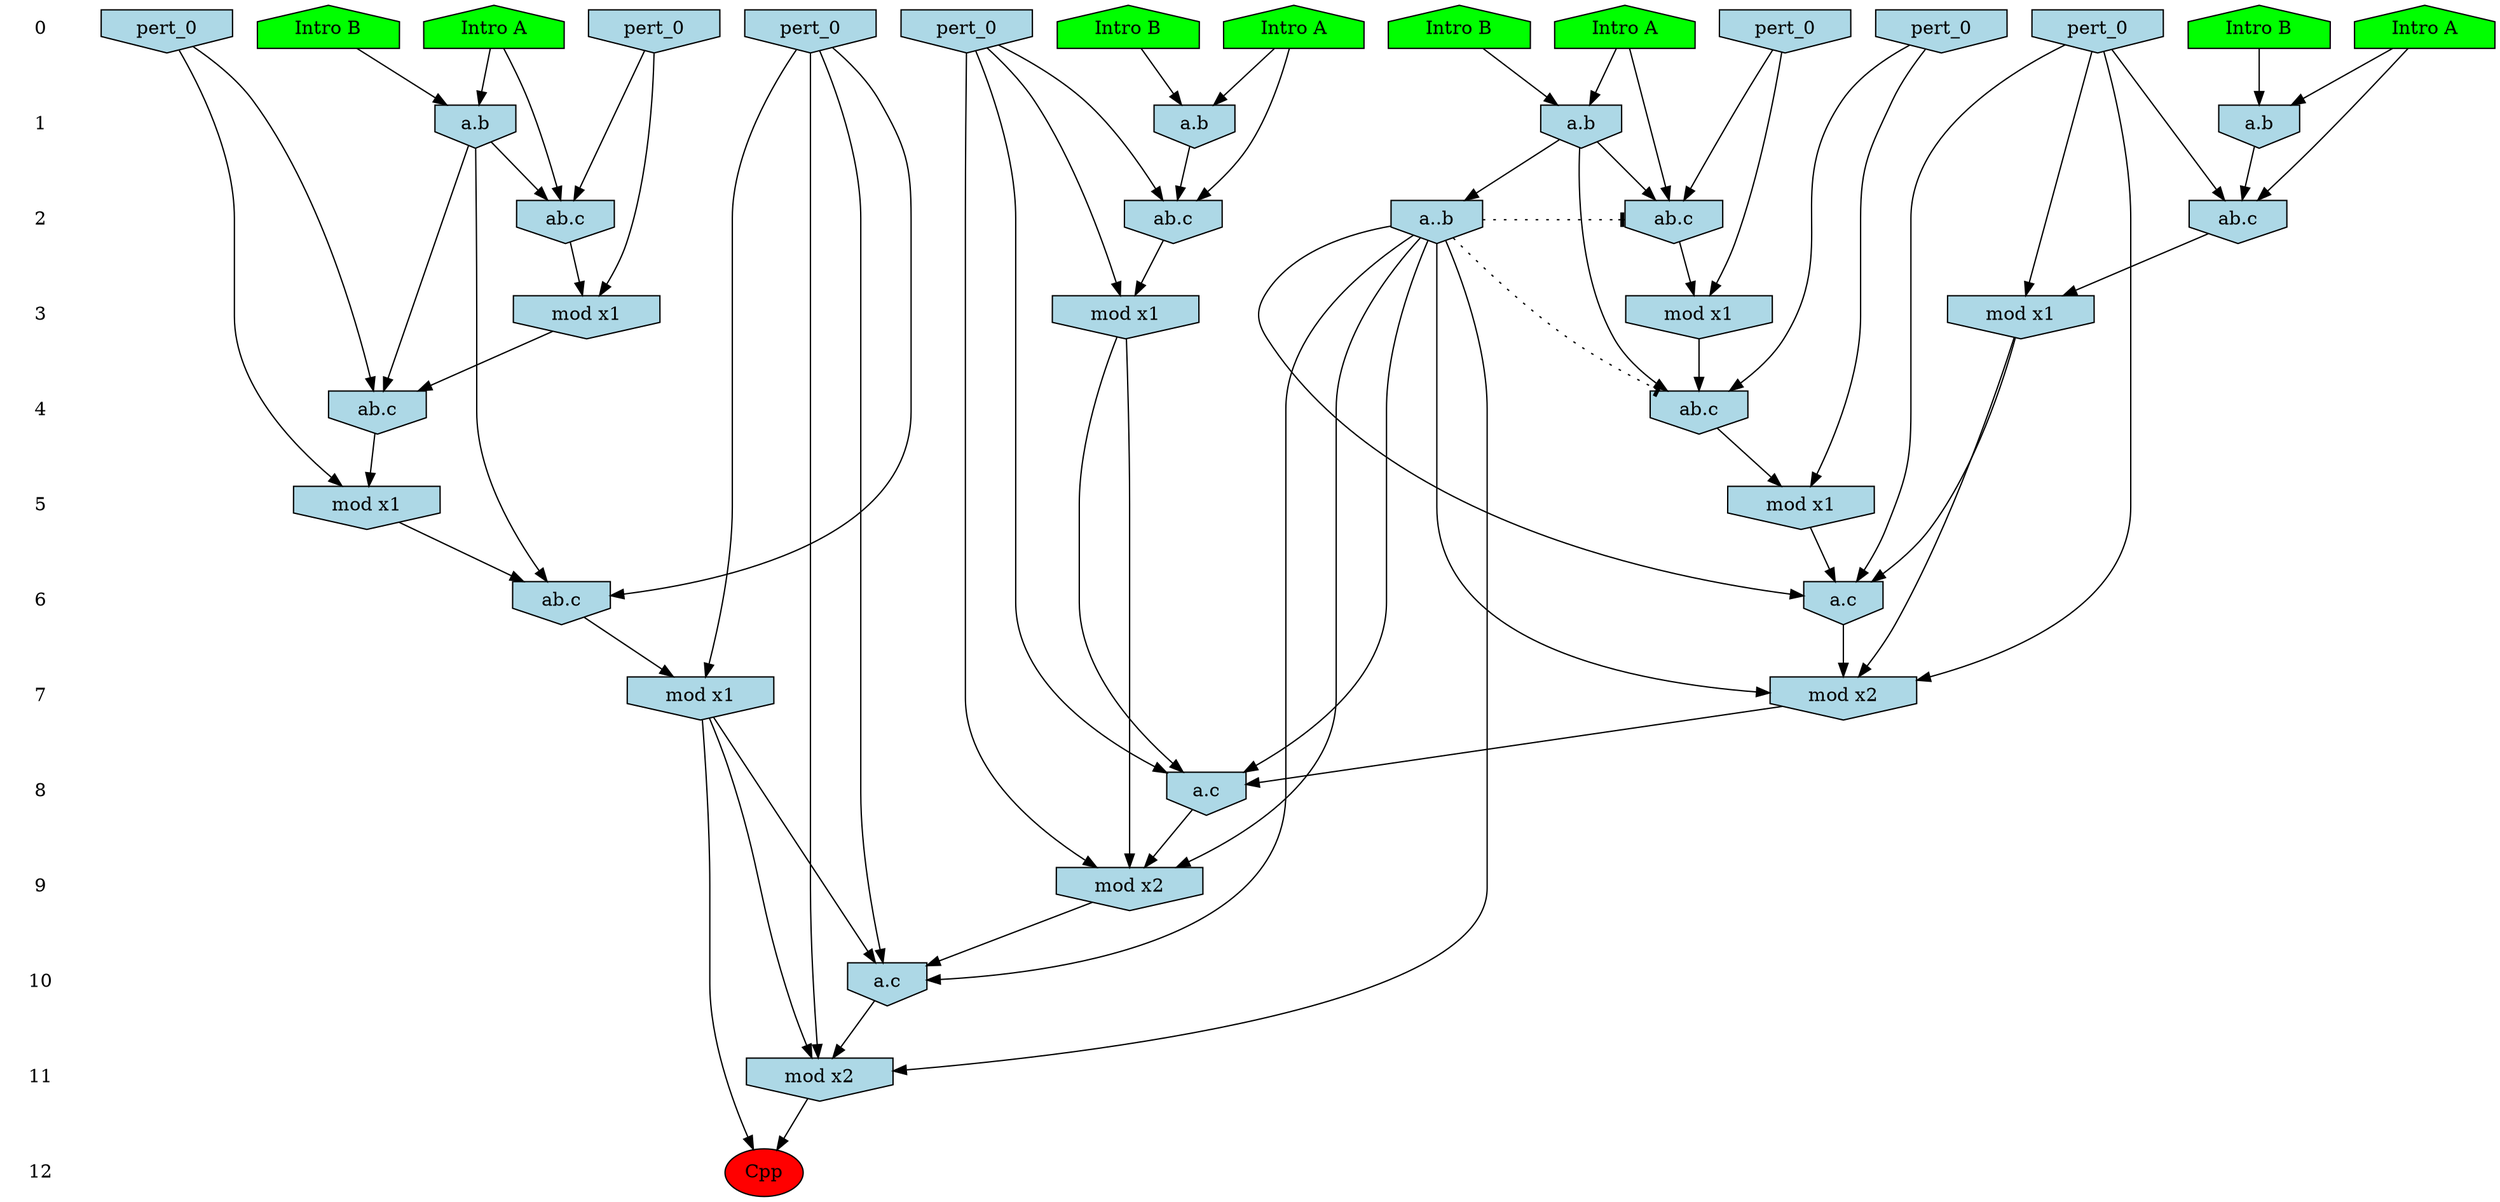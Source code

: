 /* Compression of 1 causal flows obtained in average at 1.004193E+01 t.u */
/* Compressed causal flows were: [8] */
digraph G{
 ranksep=.5 ; 
{ rank = same ; "0" [shape=plaintext] ; node_1 [label ="Intro B", shape=house, style=filled, fillcolor=green] ;
node_2 [label ="Intro B", shape=house, style=filled, fillcolor=green] ;
node_3 [label ="Intro A", shape=house, style=filled, fillcolor=green] ;
node_4 [label ="Intro B", shape=house, style=filled, fillcolor=green] ;
node_5 [label ="Intro A", shape=house, style=filled, fillcolor=green] ;
node_6 [label ="Intro B", shape=house, style=filled, fillcolor=green] ;
node_7 [label ="Intro A", shape=house, style=filled, fillcolor=green] ;
node_8 [label ="Intro A", shape=house, style=filled, fillcolor=green] ;
node_12 [label="pert_0", shape=invhouse, style=filled, fillcolor = lightblue] ;
node_13 [label="pert_0", shape=invhouse, style=filled, fillcolor = lightblue] ;
node_14 [label="pert_0", shape=invhouse, style=filled, fillcolor = lightblue] ;
node_15 [label="pert_0", shape=invhouse, style=filled, fillcolor = lightblue] ;
node_16 [label="pert_0", shape=invhouse, style=filled, fillcolor = lightblue] ;
node_17 [label="pert_0", shape=invhouse, style=filled, fillcolor = lightblue] ;
node_18 [label="pert_0", shape=invhouse, style=filled, fillcolor = lightblue] ;
}
{ rank = same ; "1" [shape=plaintext] ; node_9 [label="a.b", shape=invhouse, style=filled, fillcolor = lightblue] ;
node_10 [label="a.b", shape=invhouse, style=filled, fillcolor = lightblue] ;
node_11 [label="a.b", shape=invhouse, style=filled, fillcolor = lightblue] ;
node_21 [label="a.b", shape=invhouse, style=filled, fillcolor = lightblue] ;
}
{ rank = same ; "2" [shape=plaintext] ; node_19 [label="ab.c", shape=invhouse, style=filled, fillcolor = lightblue] ;
node_20 [label="ab.c", shape=invhouse, style=filled, fillcolor = lightblue] ;
node_22 [label="ab.c", shape=invhouse, style=filled, fillcolor = lightblue] ;
node_23 [label="ab.c", shape=invhouse, style=filled, fillcolor = lightblue] ;
node_34 [label="a..b", shape=invhouse, style=filled, fillcolor = lightblue] ;
}
{ rank = same ; "3" [shape=plaintext] ; node_24 [label="mod x1", shape=invhouse, style=filled, fillcolor = lightblue] ;
node_26 [label="mod x1", shape=invhouse, style=filled, fillcolor = lightblue] ;
node_27 [label="mod x1", shape=invhouse, style=filled, fillcolor = lightblue] ;
node_28 [label="mod x1", shape=invhouse, style=filled, fillcolor = lightblue] ;
}
{ rank = same ; "4" [shape=plaintext] ; node_25 [label="ab.c", shape=invhouse, style=filled, fillcolor = lightblue] ;
node_29 [label="ab.c", shape=invhouse, style=filled, fillcolor = lightblue] ;
}
{ rank = same ; "5" [shape=plaintext] ; node_30 [label="mod x1", shape=invhouse, style=filled, fillcolor = lightblue] ;
node_31 [label="mod x1", shape=invhouse, style=filled, fillcolor = lightblue] ;
}
{ rank = same ; "6" [shape=plaintext] ; node_32 [label="ab.c", shape=invhouse, style=filled, fillcolor = lightblue] ;
node_35 [label="a.c", shape=invhouse, style=filled, fillcolor = lightblue] ;
}
{ rank = same ; "7" [shape=plaintext] ; node_33 [label="mod x1", shape=invhouse, style=filled, fillcolor = lightblue] ;
node_36 [label="mod x2", shape=invhouse, style=filled, fillcolor = lightblue] ;
}
{ rank = same ; "8" [shape=plaintext] ; node_37 [label="a.c", shape=invhouse, style=filled, fillcolor = lightblue] ;
}
{ rank = same ; "9" [shape=plaintext] ; node_38 [label="mod x2", shape=invhouse, style=filled, fillcolor = lightblue] ;
}
{ rank = same ; "10" [shape=plaintext] ; node_39 [label="a.c", shape=invhouse, style=filled, fillcolor = lightblue] ;
}
{ rank = same ; "11" [shape=plaintext] ; node_40 [label="mod x2", shape=invhouse, style=filled, fillcolor = lightblue] ;
}
{ rank = same ; "12" [shape=plaintext] ; node_41 [label ="Cpp", style=filled, fillcolor=red] ;
}
"0" -> "1" [style="invis"]; 
"1" -> "2" [style="invis"]; 
"2" -> "3" [style="invis"]; 
"3" -> "4" [style="invis"]; 
"4" -> "5" [style="invis"]; 
"5" -> "6" [style="invis"]; 
"6" -> "7" [style="invis"]; 
"7" -> "8" [style="invis"]; 
"8" -> "9" [style="invis"]; 
"9" -> "10" [style="invis"]; 
"10" -> "11" [style="invis"]; 
"11" -> "12" [style="invis"]; 
node_1 -> node_9
node_7 -> node_9
node_6 -> node_10
node_8 -> node_10
node_2 -> node_11
node_3 -> node_11
node_8 -> node_19
node_10 -> node_19
node_12 -> node_19
node_3 -> node_20
node_11 -> node_20
node_13 -> node_20
node_4 -> node_21
node_5 -> node_21
node_7 -> node_22
node_9 -> node_22
node_18 -> node_22
node_5 -> node_23
node_16 -> node_23
node_21 -> node_23
node_18 -> node_24
node_22 -> node_24
node_9 -> node_25
node_15 -> node_25
node_24 -> node_25
node_16 -> node_26
node_23 -> node_26
node_13 -> node_27
node_20 -> node_27
node_12 -> node_28
node_19 -> node_28
node_11 -> node_29
node_17 -> node_29
node_27 -> node_29
node_15 -> node_30
node_25 -> node_30
node_17 -> node_31
node_29 -> node_31
node_9 -> node_32
node_14 -> node_32
node_30 -> node_32
node_14 -> node_33
node_32 -> node_33
node_11 -> node_34
node_12 -> node_35
node_28 -> node_35
node_31 -> node_35
node_34 -> node_35
node_12 -> node_36
node_28 -> node_36
node_34 -> node_36
node_35 -> node_36
node_16 -> node_37
node_26 -> node_37
node_34 -> node_37
node_36 -> node_37
node_16 -> node_38
node_26 -> node_38
node_34 -> node_38
node_37 -> node_38
node_14 -> node_39
node_33 -> node_39
node_34 -> node_39
node_38 -> node_39
node_14 -> node_40
node_33 -> node_40
node_34 -> node_40
node_39 -> node_40
node_33 -> node_41
node_40 -> node_41
node_34 -> node_20 [style=dotted, arrowhead = tee] 
node_34 -> node_29 [style=dotted, arrowhead = tee] 
}
/*
 Dot generation time: 0.004000
*/